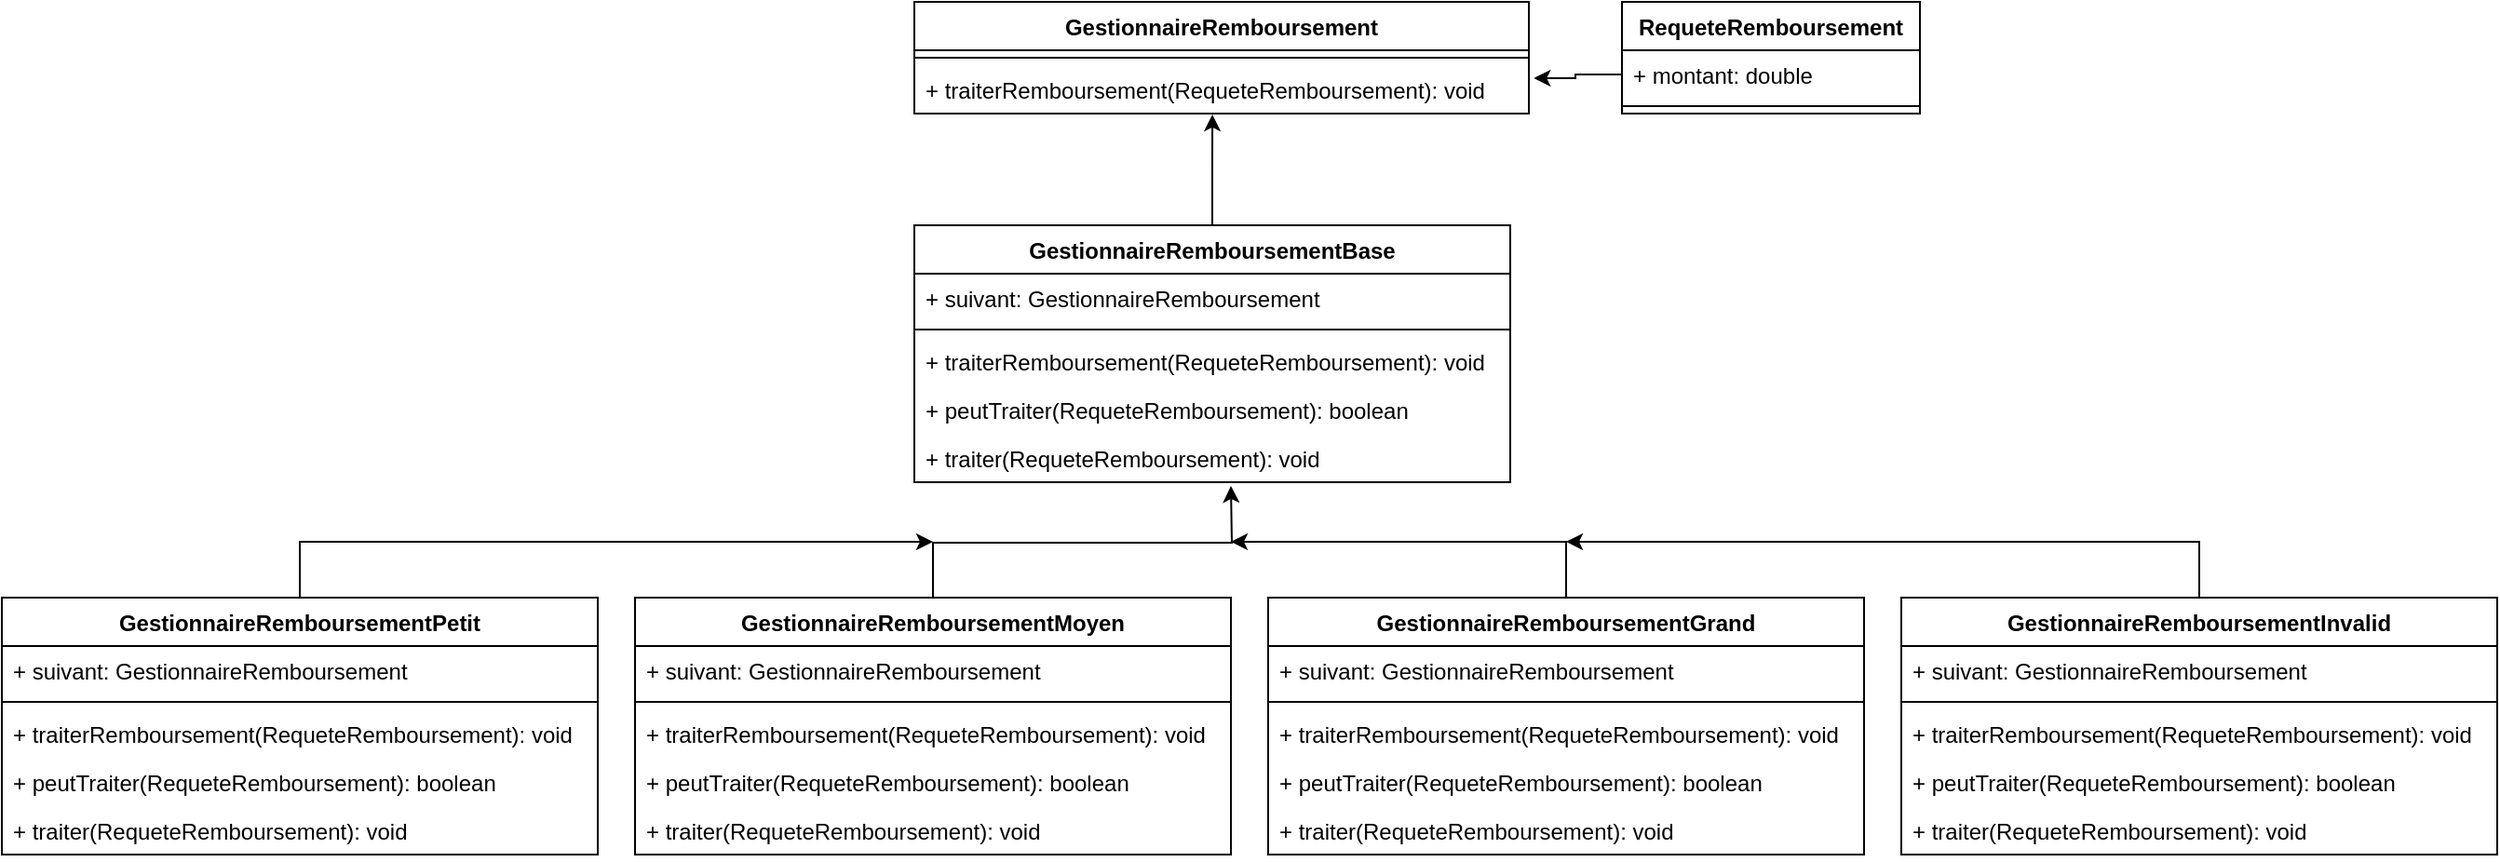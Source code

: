 <mxfile version="23.1.5" type="github">
  <diagram name="Page-1" id="flcEM2z3vCgoF05vpIiF">
    <mxGraphModel dx="1957" dy="726" grid="1" gridSize="10" guides="1" tooltips="1" connect="1" arrows="1" fold="1" page="1" pageScale="1" pageWidth="827" pageHeight="1169" math="0" shadow="0">
      <root>
        <mxCell id="0" />
        <mxCell id="1" parent="0" />
        <mxCell id="pexK_V1G9ok-mFwstEU1-1" value="GestionnaireRemboursement" style="swimlane;fontStyle=1;align=center;verticalAlign=top;childLayout=stackLayout;horizontal=1;startSize=26;horizontalStack=0;resizeParent=1;resizeParentMax=0;resizeLast=0;collapsible=1;marginBottom=0;whiteSpace=wrap;html=1;" vertex="1" parent="1">
          <mxGeometry x="170" y="20" width="330" height="60" as="geometry" />
        </mxCell>
        <mxCell id="pexK_V1G9ok-mFwstEU1-3" value="" style="line;strokeWidth=1;fillColor=none;align=left;verticalAlign=middle;spacingTop=-1;spacingLeft=3;spacingRight=3;rotatable=0;labelPosition=right;points=[];portConstraint=eastwest;strokeColor=inherit;" vertex="1" parent="pexK_V1G9ok-mFwstEU1-1">
          <mxGeometry y="26" width="330" height="8" as="geometry" />
        </mxCell>
        <mxCell id="pexK_V1G9ok-mFwstEU1-4" value="+&amp;nbsp;traiterRemboursement(RequeteRemboursement): void" style="text;strokeColor=none;fillColor=none;align=left;verticalAlign=top;spacingLeft=4;spacingRight=4;overflow=hidden;rotatable=0;points=[[0,0.5],[1,0.5]];portConstraint=eastwest;whiteSpace=wrap;html=1;" vertex="1" parent="pexK_V1G9ok-mFwstEU1-1">
          <mxGeometry y="34" width="330" height="26" as="geometry" />
        </mxCell>
        <mxCell id="pexK_V1G9ok-mFwstEU1-5" value="RequeteRemboursement" style="swimlane;fontStyle=1;align=center;verticalAlign=top;childLayout=stackLayout;horizontal=1;startSize=26;horizontalStack=0;resizeParent=1;resizeParentMax=0;resizeLast=0;collapsible=1;marginBottom=0;whiteSpace=wrap;html=1;" vertex="1" parent="1">
          <mxGeometry x="550" y="20" width="160" height="60" as="geometry" />
        </mxCell>
        <mxCell id="pexK_V1G9ok-mFwstEU1-6" value="+ montant: double" style="text;strokeColor=none;fillColor=none;align=left;verticalAlign=top;spacingLeft=4;spacingRight=4;overflow=hidden;rotatable=0;points=[[0,0.5],[1,0.5]];portConstraint=eastwest;whiteSpace=wrap;html=1;" vertex="1" parent="pexK_V1G9ok-mFwstEU1-5">
          <mxGeometry y="26" width="160" height="26" as="geometry" />
        </mxCell>
        <mxCell id="pexK_V1G9ok-mFwstEU1-7" value="" style="line;strokeWidth=1;fillColor=none;align=left;verticalAlign=middle;spacingTop=-1;spacingLeft=3;spacingRight=3;rotatable=0;labelPosition=right;points=[];portConstraint=eastwest;strokeColor=inherit;" vertex="1" parent="pexK_V1G9ok-mFwstEU1-5">
          <mxGeometry y="52" width="160" height="8" as="geometry" />
        </mxCell>
        <mxCell id="pexK_V1G9ok-mFwstEU1-9" style="edgeStyle=orthogonalEdgeStyle;rounded=0;orthogonalLoop=1;jettySize=auto;html=1;entryX=1.008;entryY=0.269;entryDx=0;entryDy=0;entryPerimeter=0;" edge="1" parent="1" source="pexK_V1G9ok-mFwstEU1-6" target="pexK_V1G9ok-mFwstEU1-4">
          <mxGeometry relative="1" as="geometry" />
        </mxCell>
        <mxCell id="pexK_V1G9ok-mFwstEU1-17" style="edgeStyle=orthogonalEdgeStyle;rounded=0;orthogonalLoop=1;jettySize=auto;html=1;entryX=0.485;entryY=1.018;entryDx=0;entryDy=0;entryPerimeter=0;" edge="1" parent="1" source="pexK_V1G9ok-mFwstEU1-10" target="pexK_V1G9ok-mFwstEU1-4">
          <mxGeometry relative="1" as="geometry">
            <mxPoint x="330" y="90" as="targetPoint" />
          </mxGeometry>
        </mxCell>
        <mxCell id="pexK_V1G9ok-mFwstEU1-10" value="GestionnaireRemboursementBase" style="swimlane;fontStyle=1;align=center;verticalAlign=top;childLayout=stackLayout;horizontal=1;startSize=26;horizontalStack=0;resizeParent=1;resizeParentMax=0;resizeLast=0;collapsible=1;marginBottom=0;whiteSpace=wrap;html=1;" vertex="1" parent="1">
          <mxGeometry x="170" y="140" width="320" height="138" as="geometry" />
        </mxCell>
        <mxCell id="pexK_V1G9ok-mFwstEU1-11" value="+ suivant: GestionnaireRemboursement" style="text;strokeColor=none;fillColor=none;align=left;verticalAlign=top;spacingLeft=4;spacingRight=4;overflow=hidden;rotatable=0;points=[[0,0.5],[1,0.5]];portConstraint=eastwest;whiteSpace=wrap;html=1;" vertex="1" parent="pexK_V1G9ok-mFwstEU1-10">
          <mxGeometry y="26" width="320" height="26" as="geometry" />
        </mxCell>
        <mxCell id="pexK_V1G9ok-mFwstEU1-12" value="" style="line;strokeWidth=1;fillColor=none;align=left;verticalAlign=middle;spacingTop=-1;spacingLeft=3;spacingRight=3;rotatable=0;labelPosition=right;points=[];portConstraint=eastwest;strokeColor=inherit;" vertex="1" parent="pexK_V1G9ok-mFwstEU1-10">
          <mxGeometry y="52" width="320" height="8" as="geometry" />
        </mxCell>
        <mxCell id="pexK_V1G9ok-mFwstEU1-13" value="+&amp;nbsp;traiterRemboursement(RequeteRemboursement): void" style="text;strokeColor=none;fillColor=none;align=left;verticalAlign=top;spacingLeft=4;spacingRight=4;overflow=hidden;rotatable=0;points=[[0,0.5],[1,0.5]];portConstraint=eastwest;whiteSpace=wrap;html=1;" vertex="1" parent="pexK_V1G9ok-mFwstEU1-10">
          <mxGeometry y="60" width="320" height="26" as="geometry" />
        </mxCell>
        <mxCell id="pexK_V1G9ok-mFwstEU1-14" value="+ peutTraiter(RequeteRemboursement): boolean" style="text;strokeColor=none;fillColor=none;align=left;verticalAlign=top;spacingLeft=4;spacingRight=4;overflow=hidden;rotatable=0;points=[[0,0.5],[1,0.5]];portConstraint=eastwest;whiteSpace=wrap;html=1;" vertex="1" parent="pexK_V1G9ok-mFwstEU1-10">
          <mxGeometry y="86" width="320" height="26" as="geometry" />
        </mxCell>
        <mxCell id="pexK_V1G9ok-mFwstEU1-15" value="+ traiter(RequeteRemboursement): void" style="text;strokeColor=none;fillColor=none;align=left;verticalAlign=top;spacingLeft=4;spacingRight=4;overflow=hidden;rotatable=0;points=[[0,0.5],[1,0.5]];portConstraint=eastwest;whiteSpace=wrap;html=1;" vertex="1" parent="pexK_V1G9ok-mFwstEU1-10">
          <mxGeometry y="112" width="320" height="26" as="geometry" />
        </mxCell>
        <mxCell id="pexK_V1G9ok-mFwstEU1-45" style="edgeStyle=orthogonalEdgeStyle;rounded=0;orthogonalLoop=1;jettySize=auto;html=1;" edge="1" parent="1" source="pexK_V1G9ok-mFwstEU1-18">
          <mxGeometry relative="1" as="geometry">
            <mxPoint x="180.0" y="310" as="targetPoint" />
            <Array as="points">
              <mxPoint x="-160" y="310" />
            </Array>
          </mxGeometry>
        </mxCell>
        <mxCell id="pexK_V1G9ok-mFwstEU1-18" value="GestionnaireRemboursementPetit" style="swimlane;fontStyle=1;align=center;verticalAlign=top;childLayout=stackLayout;horizontal=1;startSize=26;horizontalStack=0;resizeParent=1;resizeParentMax=0;resizeLast=0;collapsible=1;marginBottom=0;whiteSpace=wrap;html=1;" vertex="1" parent="1">
          <mxGeometry x="-320" y="340" width="320" height="138" as="geometry" />
        </mxCell>
        <mxCell id="pexK_V1G9ok-mFwstEU1-19" value="+ suivant: GestionnaireRemboursement" style="text;strokeColor=none;fillColor=none;align=left;verticalAlign=top;spacingLeft=4;spacingRight=4;overflow=hidden;rotatable=0;points=[[0,0.5],[1,0.5]];portConstraint=eastwest;whiteSpace=wrap;html=1;" vertex="1" parent="pexK_V1G9ok-mFwstEU1-18">
          <mxGeometry y="26" width="320" height="26" as="geometry" />
        </mxCell>
        <mxCell id="pexK_V1G9ok-mFwstEU1-20" value="" style="line;strokeWidth=1;fillColor=none;align=left;verticalAlign=middle;spacingTop=-1;spacingLeft=3;spacingRight=3;rotatable=0;labelPosition=right;points=[];portConstraint=eastwest;strokeColor=inherit;" vertex="1" parent="pexK_V1G9ok-mFwstEU1-18">
          <mxGeometry y="52" width="320" height="8" as="geometry" />
        </mxCell>
        <mxCell id="pexK_V1G9ok-mFwstEU1-21" value="+&amp;nbsp;traiterRemboursement(RequeteRemboursement): void" style="text;strokeColor=none;fillColor=none;align=left;verticalAlign=top;spacingLeft=4;spacingRight=4;overflow=hidden;rotatable=0;points=[[0,0.5],[1,0.5]];portConstraint=eastwest;whiteSpace=wrap;html=1;" vertex="1" parent="pexK_V1G9ok-mFwstEU1-18">
          <mxGeometry y="60" width="320" height="26" as="geometry" />
        </mxCell>
        <mxCell id="pexK_V1G9ok-mFwstEU1-22" value="+ peutTraiter(RequeteRemboursement): boolean" style="text;strokeColor=none;fillColor=none;align=left;verticalAlign=top;spacingLeft=4;spacingRight=4;overflow=hidden;rotatable=0;points=[[0,0.5],[1,0.5]];portConstraint=eastwest;whiteSpace=wrap;html=1;" vertex="1" parent="pexK_V1G9ok-mFwstEU1-18">
          <mxGeometry y="86" width="320" height="26" as="geometry" />
        </mxCell>
        <mxCell id="pexK_V1G9ok-mFwstEU1-23" value="+ traiter(RequeteRemboursement): void" style="text;strokeColor=none;fillColor=none;align=left;verticalAlign=top;spacingLeft=4;spacingRight=4;overflow=hidden;rotatable=0;points=[[0,0.5],[1,0.5]];portConstraint=eastwest;whiteSpace=wrap;html=1;" vertex="1" parent="pexK_V1G9ok-mFwstEU1-18">
          <mxGeometry y="112" width="320" height="26" as="geometry" />
        </mxCell>
        <mxCell id="pexK_V1G9ok-mFwstEU1-43" style="edgeStyle=orthogonalEdgeStyle;rounded=0;orthogonalLoop=1;jettySize=auto;html=1;" edge="1" parent="1" source="pexK_V1G9ok-mFwstEU1-24">
          <mxGeometry relative="1" as="geometry">
            <mxPoint x="340" y="280" as="targetPoint" />
          </mxGeometry>
        </mxCell>
        <mxCell id="pexK_V1G9ok-mFwstEU1-24" value="GestionnaireRemboursementMoyen" style="swimlane;fontStyle=1;align=center;verticalAlign=top;childLayout=stackLayout;horizontal=1;startSize=26;horizontalStack=0;resizeParent=1;resizeParentMax=0;resizeLast=0;collapsible=1;marginBottom=0;whiteSpace=wrap;html=1;" vertex="1" parent="1">
          <mxGeometry x="20" y="340" width="320" height="138" as="geometry" />
        </mxCell>
        <mxCell id="pexK_V1G9ok-mFwstEU1-25" value="+ suivant: GestionnaireRemboursement" style="text;strokeColor=none;fillColor=none;align=left;verticalAlign=top;spacingLeft=4;spacingRight=4;overflow=hidden;rotatable=0;points=[[0,0.5],[1,0.5]];portConstraint=eastwest;whiteSpace=wrap;html=1;" vertex="1" parent="pexK_V1G9ok-mFwstEU1-24">
          <mxGeometry y="26" width="320" height="26" as="geometry" />
        </mxCell>
        <mxCell id="pexK_V1G9ok-mFwstEU1-26" value="" style="line;strokeWidth=1;fillColor=none;align=left;verticalAlign=middle;spacingTop=-1;spacingLeft=3;spacingRight=3;rotatable=0;labelPosition=right;points=[];portConstraint=eastwest;strokeColor=inherit;" vertex="1" parent="pexK_V1G9ok-mFwstEU1-24">
          <mxGeometry y="52" width="320" height="8" as="geometry" />
        </mxCell>
        <mxCell id="pexK_V1G9ok-mFwstEU1-27" value="+&amp;nbsp;traiterRemboursement(RequeteRemboursement): void" style="text;strokeColor=none;fillColor=none;align=left;verticalAlign=top;spacingLeft=4;spacingRight=4;overflow=hidden;rotatable=0;points=[[0,0.5],[1,0.5]];portConstraint=eastwest;whiteSpace=wrap;html=1;" vertex="1" parent="pexK_V1G9ok-mFwstEU1-24">
          <mxGeometry y="60" width="320" height="26" as="geometry" />
        </mxCell>
        <mxCell id="pexK_V1G9ok-mFwstEU1-28" value="+ peutTraiter(RequeteRemboursement): boolean" style="text;strokeColor=none;fillColor=none;align=left;verticalAlign=top;spacingLeft=4;spacingRight=4;overflow=hidden;rotatable=0;points=[[0,0.5],[1,0.5]];portConstraint=eastwest;whiteSpace=wrap;html=1;" vertex="1" parent="pexK_V1G9ok-mFwstEU1-24">
          <mxGeometry y="86" width="320" height="26" as="geometry" />
        </mxCell>
        <mxCell id="pexK_V1G9ok-mFwstEU1-29" value="+ traiter(RequeteRemboursement): void" style="text;strokeColor=none;fillColor=none;align=left;verticalAlign=top;spacingLeft=4;spacingRight=4;overflow=hidden;rotatable=0;points=[[0,0.5],[1,0.5]];portConstraint=eastwest;whiteSpace=wrap;html=1;" vertex="1" parent="pexK_V1G9ok-mFwstEU1-24">
          <mxGeometry y="112" width="320" height="26" as="geometry" />
        </mxCell>
        <mxCell id="pexK_V1G9ok-mFwstEU1-44" style="edgeStyle=orthogonalEdgeStyle;rounded=0;orthogonalLoop=1;jettySize=auto;html=1;" edge="1" parent="1" source="pexK_V1G9ok-mFwstEU1-30">
          <mxGeometry relative="1" as="geometry">
            <mxPoint x="340.0" y="310" as="targetPoint" />
            <Array as="points">
              <mxPoint x="520" y="310" />
            </Array>
          </mxGeometry>
        </mxCell>
        <mxCell id="pexK_V1G9ok-mFwstEU1-30" value="GestionnaireRemboursementGrand" style="swimlane;fontStyle=1;align=center;verticalAlign=top;childLayout=stackLayout;horizontal=1;startSize=26;horizontalStack=0;resizeParent=1;resizeParentMax=0;resizeLast=0;collapsible=1;marginBottom=0;whiteSpace=wrap;html=1;" vertex="1" parent="1">
          <mxGeometry x="360" y="340" width="320" height="138" as="geometry" />
        </mxCell>
        <mxCell id="pexK_V1G9ok-mFwstEU1-31" value="+ suivant: GestionnaireRemboursement" style="text;strokeColor=none;fillColor=none;align=left;verticalAlign=top;spacingLeft=4;spacingRight=4;overflow=hidden;rotatable=0;points=[[0,0.5],[1,0.5]];portConstraint=eastwest;whiteSpace=wrap;html=1;" vertex="1" parent="pexK_V1G9ok-mFwstEU1-30">
          <mxGeometry y="26" width="320" height="26" as="geometry" />
        </mxCell>
        <mxCell id="pexK_V1G9ok-mFwstEU1-32" value="" style="line;strokeWidth=1;fillColor=none;align=left;verticalAlign=middle;spacingTop=-1;spacingLeft=3;spacingRight=3;rotatable=0;labelPosition=right;points=[];portConstraint=eastwest;strokeColor=inherit;" vertex="1" parent="pexK_V1G9ok-mFwstEU1-30">
          <mxGeometry y="52" width="320" height="8" as="geometry" />
        </mxCell>
        <mxCell id="pexK_V1G9ok-mFwstEU1-33" value="+&amp;nbsp;traiterRemboursement(RequeteRemboursement): void" style="text;strokeColor=none;fillColor=none;align=left;verticalAlign=top;spacingLeft=4;spacingRight=4;overflow=hidden;rotatable=0;points=[[0,0.5],[1,0.5]];portConstraint=eastwest;whiteSpace=wrap;html=1;" vertex="1" parent="pexK_V1G9ok-mFwstEU1-30">
          <mxGeometry y="60" width="320" height="26" as="geometry" />
        </mxCell>
        <mxCell id="pexK_V1G9ok-mFwstEU1-34" value="+ peutTraiter(RequeteRemboursement): boolean" style="text;strokeColor=none;fillColor=none;align=left;verticalAlign=top;spacingLeft=4;spacingRight=4;overflow=hidden;rotatable=0;points=[[0,0.5],[1,0.5]];portConstraint=eastwest;whiteSpace=wrap;html=1;" vertex="1" parent="pexK_V1G9ok-mFwstEU1-30">
          <mxGeometry y="86" width="320" height="26" as="geometry" />
        </mxCell>
        <mxCell id="pexK_V1G9ok-mFwstEU1-35" value="+ traiter(RequeteRemboursement): void" style="text;strokeColor=none;fillColor=none;align=left;verticalAlign=top;spacingLeft=4;spacingRight=4;overflow=hidden;rotatable=0;points=[[0,0.5],[1,0.5]];portConstraint=eastwest;whiteSpace=wrap;html=1;" vertex="1" parent="pexK_V1G9ok-mFwstEU1-30">
          <mxGeometry y="112" width="320" height="26" as="geometry" />
        </mxCell>
        <mxCell id="pexK_V1G9ok-mFwstEU1-46" style="edgeStyle=orthogonalEdgeStyle;rounded=0;orthogonalLoop=1;jettySize=auto;html=1;" edge="1" parent="1" source="pexK_V1G9ok-mFwstEU1-37">
          <mxGeometry relative="1" as="geometry">
            <mxPoint x="520" y="310" as="targetPoint" />
            <Array as="points">
              <mxPoint x="860" y="310" />
            </Array>
          </mxGeometry>
        </mxCell>
        <mxCell id="pexK_V1G9ok-mFwstEU1-37" value="GestionnaireRemboursementInvalid" style="swimlane;fontStyle=1;align=center;verticalAlign=top;childLayout=stackLayout;horizontal=1;startSize=26;horizontalStack=0;resizeParent=1;resizeParentMax=0;resizeLast=0;collapsible=1;marginBottom=0;whiteSpace=wrap;html=1;" vertex="1" parent="1">
          <mxGeometry x="700" y="340" width="320" height="138" as="geometry" />
        </mxCell>
        <mxCell id="pexK_V1G9ok-mFwstEU1-38" value="+ suivant: GestionnaireRemboursement" style="text;strokeColor=none;fillColor=none;align=left;verticalAlign=top;spacingLeft=4;spacingRight=4;overflow=hidden;rotatable=0;points=[[0,0.5],[1,0.5]];portConstraint=eastwest;whiteSpace=wrap;html=1;" vertex="1" parent="pexK_V1G9ok-mFwstEU1-37">
          <mxGeometry y="26" width="320" height="26" as="geometry" />
        </mxCell>
        <mxCell id="pexK_V1G9ok-mFwstEU1-39" value="" style="line;strokeWidth=1;fillColor=none;align=left;verticalAlign=middle;spacingTop=-1;spacingLeft=3;spacingRight=3;rotatable=0;labelPosition=right;points=[];portConstraint=eastwest;strokeColor=inherit;" vertex="1" parent="pexK_V1G9ok-mFwstEU1-37">
          <mxGeometry y="52" width="320" height="8" as="geometry" />
        </mxCell>
        <mxCell id="pexK_V1G9ok-mFwstEU1-40" value="+&amp;nbsp;traiterRemboursement(RequeteRemboursement): void" style="text;strokeColor=none;fillColor=none;align=left;verticalAlign=top;spacingLeft=4;spacingRight=4;overflow=hidden;rotatable=0;points=[[0,0.5],[1,0.5]];portConstraint=eastwest;whiteSpace=wrap;html=1;" vertex="1" parent="pexK_V1G9ok-mFwstEU1-37">
          <mxGeometry y="60" width="320" height="26" as="geometry" />
        </mxCell>
        <mxCell id="pexK_V1G9ok-mFwstEU1-41" value="+ peutTraiter(RequeteRemboursement): boolean" style="text;strokeColor=none;fillColor=none;align=left;verticalAlign=top;spacingLeft=4;spacingRight=4;overflow=hidden;rotatable=0;points=[[0,0.5],[1,0.5]];portConstraint=eastwest;whiteSpace=wrap;html=1;" vertex="1" parent="pexK_V1G9ok-mFwstEU1-37">
          <mxGeometry y="86" width="320" height="26" as="geometry" />
        </mxCell>
        <mxCell id="pexK_V1G9ok-mFwstEU1-42" value="+ traiter(RequeteRemboursement): void" style="text;strokeColor=none;fillColor=none;align=left;verticalAlign=top;spacingLeft=4;spacingRight=4;overflow=hidden;rotatable=0;points=[[0,0.5],[1,0.5]];portConstraint=eastwest;whiteSpace=wrap;html=1;" vertex="1" parent="pexK_V1G9ok-mFwstEU1-37">
          <mxGeometry y="112" width="320" height="26" as="geometry" />
        </mxCell>
      </root>
    </mxGraphModel>
  </diagram>
</mxfile>
